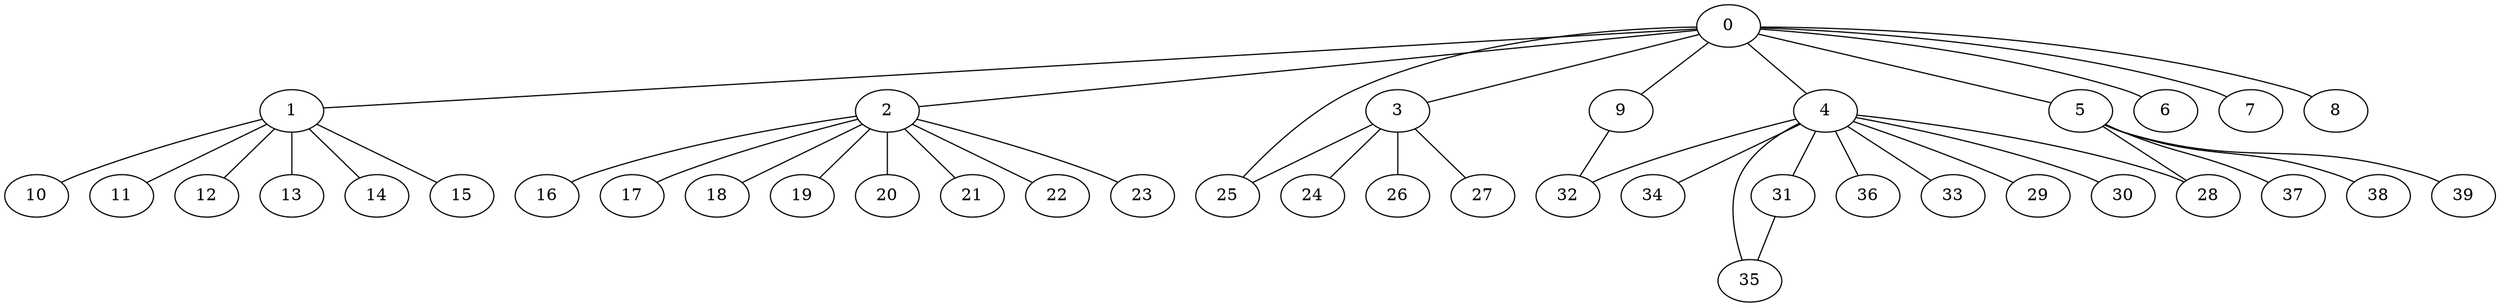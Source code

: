 
graph graphname {
    0 -- 1
0 -- 2
0 -- 3
0 -- 4
0 -- 5
0 -- 6
0 -- 7
0 -- 8
0 -- 9
0 -- 25
1 -- 10
1 -- 11
1 -- 12
1 -- 13
1 -- 14
1 -- 15
2 -- 16
2 -- 17
2 -- 18
2 -- 19
2 -- 20
2 -- 21
2 -- 22
2 -- 23
3 -- 24
3 -- 26
3 -- 27
3 -- 25
4 -- 32
4 -- 34
4 -- 35
4 -- 36
4 -- 33
4 -- 28
4 -- 29
4 -- 30
4 -- 31
5 -- 37
5 -- 38
5 -- 39
5 -- 28
9 -- 32
31 -- 35

}
